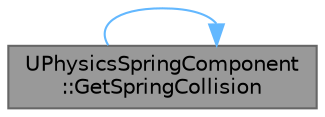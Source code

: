digraph "UPhysicsSpringComponent::GetSpringCollision"
{
 // INTERACTIVE_SVG=YES
 // LATEX_PDF_SIZE
  bgcolor="transparent";
  edge [fontname=Helvetica,fontsize=10,labelfontname=Helvetica,labelfontsize=10];
  node [fontname=Helvetica,fontsize=10,shape=box,height=0.2,width=0.4];
  rankdir="LR";
  Node1 [id="Node000001",label="UPhysicsSpringComponent\l::GetSpringCollision",height=0.2,width=0.4,color="gray40", fillcolor="grey60", style="filled", fontcolor="black",tooltip="Sweeps along spring direction to see if spring needs to compress."];
  Node1 -> Node1 [id="edge1_Node000001_Node000001",color="steelblue1",style="solid",tooltip=" "];
}
